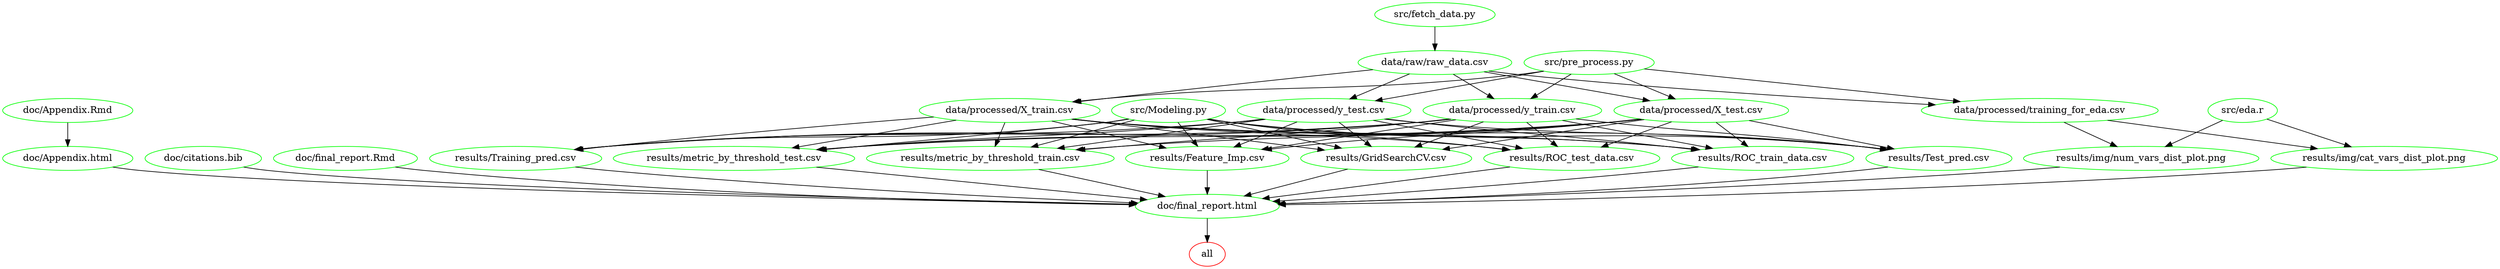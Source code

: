 digraph G {
n2[label="all", color="red"];
n16[label="data/processed/X_test.csv", color="green"];
n15[label="data/processed/X_train.csv", color="green"];
n8[label="data/processed/training_for_eda.csv", color="green"];
n18[label="data/processed/y_test.csv", color="green"];
n17[label="data/processed/y_train.csv", color="green"];
n9[label="data/raw/raw_data.csv", color="green"];
n6[label="doc/Appendix.Rmd", color="green"];
n5[label="doc/Appendix.html", color="green"];
n27[label="doc/citations.bib", color="green"];
n4[label="doc/final_report.Rmd", color="green"];
n3[label="doc/final_report.html", color="green"];
n14[label="results/Feature_Imp.csv", color="green"];
n20[label="results/GridSearchCV.csv", color="green"];
n23[label="results/ROC_test_data.csv", color="green"];
n24[label="results/ROC_train_data.csv", color="green"];
n25[label="results/Test_pred.csv", color="green"];
n26[label="results/Training_pred.csv", color="green"];
n7[label="results/img/cat_vars_dist_plot.png", color="green"];
n13[label="results/img/num_vars_dist_plot.png", color="green"];
n21[label="results/metric_by_threshold_test.csv", color="green"];
n22[label="results/metric_by_threshold_train.csv", color="green"];
n19[label="src/Modeling.py", color="green"];
n12[label="src/eda.r", color="green"];
n10[label="src/fetch_data.py", color="green"];
n11[label="src/pre_process.py", color="green"];
n3 -> n2 ; 
n9 -> n16 ; 
n11 -> n16 ; 
n9 -> n15 ; 
n11 -> n15 ; 
n9 -> n8 ; 
n11 -> n8 ; 
n9 -> n18 ; 
n11 -> n18 ; 
n9 -> n17 ; 
n11 -> n17 ; 
n10 -> n9 ; 
n6 -> n5 ; 
n5 -> n3 ; 
n27 -> n3 ; 
n4 -> n3 ; 
n14 -> n3 ; 
n20 -> n3 ; 
n23 -> n3 ; 
n24 -> n3 ; 
n25 -> n3 ; 
n26 -> n3 ; 
n7 -> n3 ; 
n13 -> n3 ; 
n21 -> n3 ; 
n22 -> n3 ; 
n16 -> n14 ; 
n15 -> n14 ; 
n18 -> n14 ; 
n17 -> n14 ; 
n19 -> n14 ; 
n16 -> n20 ; 
n15 -> n20 ; 
n18 -> n20 ; 
n17 -> n20 ; 
n19 -> n20 ; 
n16 -> n23 ; 
n15 -> n23 ; 
n18 -> n23 ; 
n17 -> n23 ; 
n19 -> n23 ; 
n16 -> n24 ; 
n15 -> n24 ; 
n18 -> n24 ; 
n17 -> n24 ; 
n19 -> n24 ; 
n16 -> n25 ; 
n15 -> n25 ; 
n18 -> n25 ; 
n17 -> n25 ; 
n19 -> n25 ; 
n16 -> n26 ; 
n15 -> n26 ; 
n18 -> n26 ; 
n17 -> n26 ; 
n19 -> n26 ; 
n8 -> n7 ; 
n12 -> n7 ; 
n8 -> n13 ; 
n12 -> n13 ; 
n16 -> n21 ; 
n15 -> n21 ; 
n18 -> n21 ; 
n17 -> n21 ; 
n19 -> n21 ; 
n16 -> n22 ; 
n15 -> n22 ; 
n18 -> n22 ; 
n17 -> n22 ; 
n19 -> n22 ; 
}
